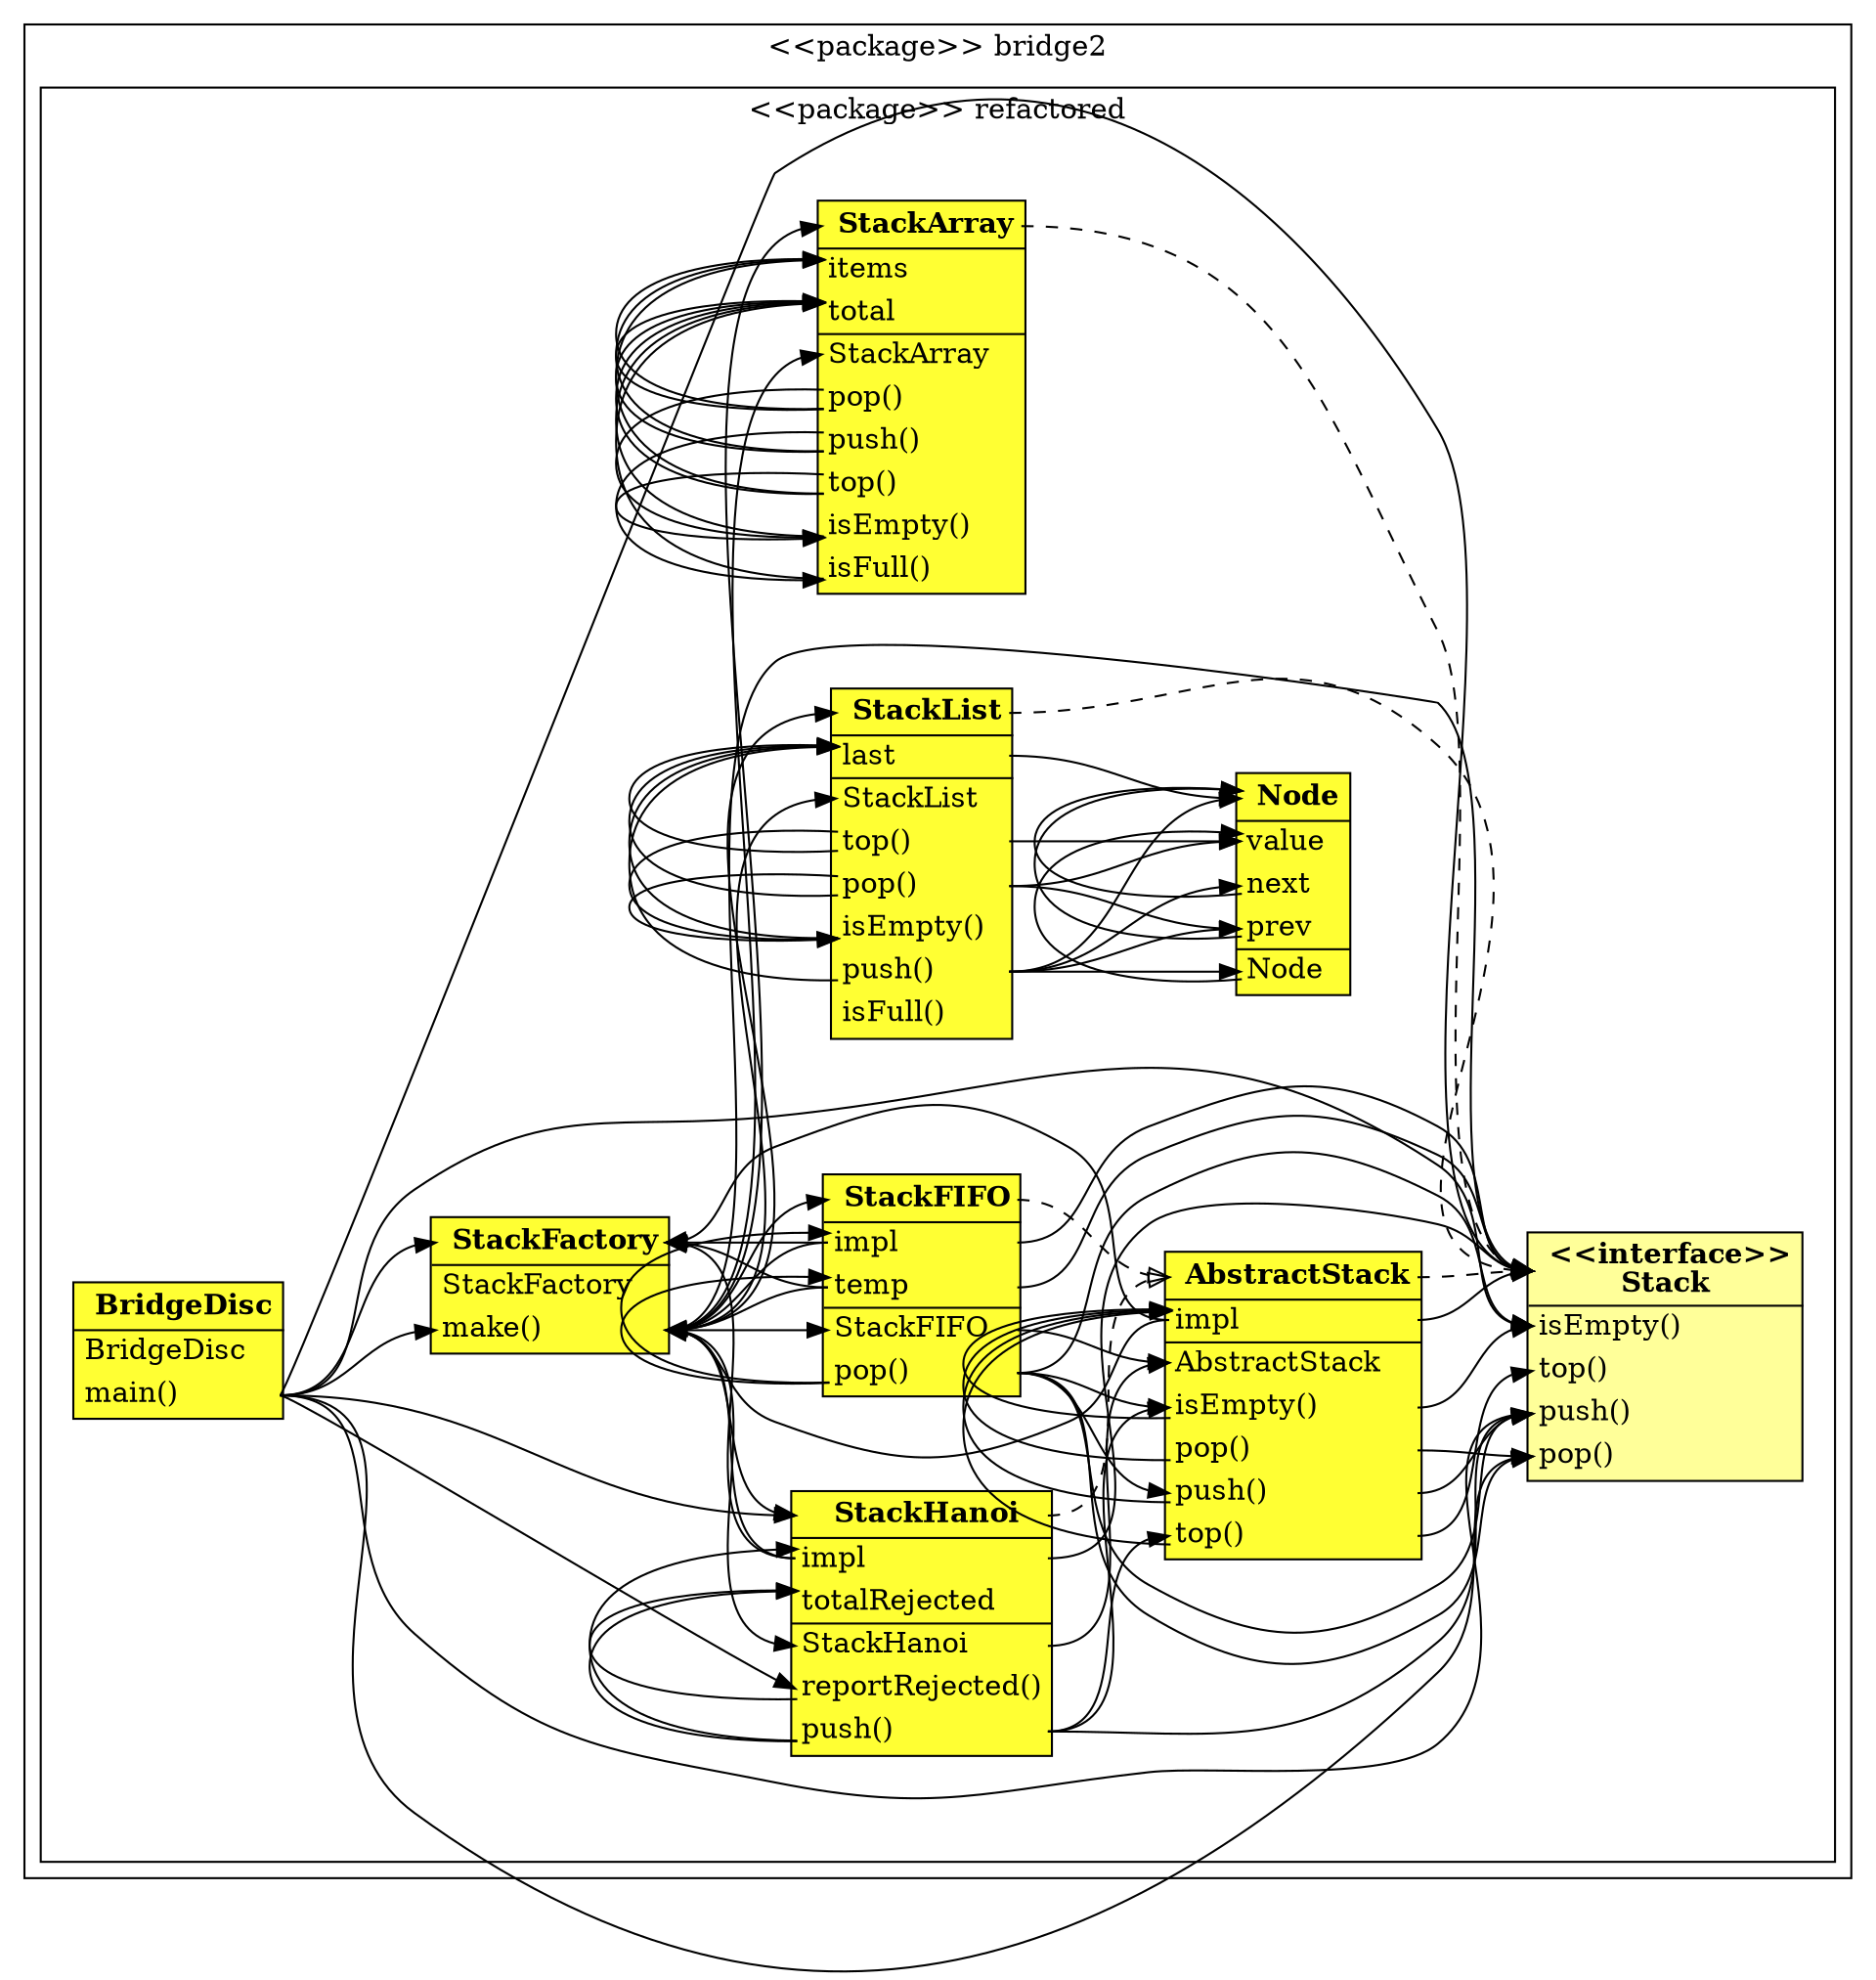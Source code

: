 digraph G {
rankdir=LR;
ranksep=equally;
compound=true;
subgraph cluster0 {
label= <<FONT COLOR="black">&lt;&lt;package&gt;&gt; bridge2</FONT>>
subgraph cluster1 {
label= <<FONT COLOR="black">&lt;&lt;package&gt;&gt; refactored</FONT>>
44 [ label = <<TABLE BGCOLOR="#FFFF33"> <TR> <TD PORT="44" BORDER="0"> <FONT COLOR="black"><B>StackFactory</B></FONT></TD></TR>
<HR/><TR><TD PORT="45" ALIGN="LEFT" BORDER="0"><FONT COLOR="black">StackFactory</FONT></TD></TR>
<TR><TD PORT="4" ALIGN="LEFT" BORDER="0"><FONT COLOR="black">make()</FONT></TD></TR>
</TABLE>>, shape = "none" ];
2 [ label = <<TABLE BGCOLOR="#FFFF99"> <TR> <TD PORT="2" BORDER="0"> <FONT COLOR="black"><B>&lt;&lt;interface&gt;&gt;<BR/>Stack</B></FONT></TD></TR>
<HR/><TR><TD PORT="13" ALIGN="LEFT" BORDER="0"><FONT COLOR="black">isEmpty()</FONT></TD></TR>
<TR><TD PORT="15" ALIGN="LEFT" BORDER="0"><FONT COLOR="black">top()</FONT></TD></TR>
<TR><TD PORT="9" ALIGN="LEFT" BORDER="0"><FONT COLOR="black">push()</FONT></TD></TR>
<TR><TD PORT="17" ALIGN="LEFT" BORDER="0"><FONT COLOR="black">pop()</FONT></TD></TR>
</TABLE>>, shape = "none" ];
36 [ label = <<TABLE BGCOLOR="#FFFF33"> <TR> <TD PORT="36" BORDER="0"> <FONT COLOR="black"><B>AbstractStack</B></FONT></TD></TR>
<HR/><TR><TD PORT="6" ALIGN="LEFT" BORDER="0"><FONT COLOR="black">impl</FONT></TD></TR>
<HR/><TR><TD PORT="37" ALIGN="LEFT" BORDER="0"><FONT COLOR="black">AbstractStack</FONT></TD></TR>
<TR><TD PORT="14" ALIGN="LEFT" BORDER="0"><FONT COLOR="black">isEmpty()</FONT></TD></TR>
<TR><TD PORT="18" ALIGN="LEFT" BORDER="0"><FONT COLOR="black">pop()</FONT></TD></TR>
<TR><TD PORT="10" ALIGN="LEFT" BORDER="0"><FONT COLOR="black">push()</FONT></TD></TR>
<TR><TD PORT="16" ALIGN="LEFT" BORDER="0"><FONT COLOR="black">top()</FONT></TD></TR>
</TABLE>>, shape = "none" ];
48 [ label = <<TABLE BGCOLOR="#FFFF33"> <TR> <TD PORT="48" BORDER="0"> <FONT COLOR="black"><B>Node</B></FONT></TD></TR>
<HR/><TR><TD PORT="51" ALIGN="LEFT" BORDER="0"><FONT COLOR="black">value</FONT></TD></TR>
<TR><TD PORT="50" ALIGN="LEFT" BORDER="0"><FONT COLOR="black">next</FONT></TD></TR>
<TR><TD PORT="49" ALIGN="LEFT" BORDER="0"><FONT COLOR="black">prev</FONT></TD></TR>
<HR/><TR><TD PORT="52" ALIGN="LEFT" BORDER="0"><FONT COLOR="black">Node</FONT></TD></TR>
</TABLE>>, shape = "none" ];
46 [ label = <<TABLE BGCOLOR="#FFFF33"> <TR> <TD PORT="46" BORDER="0"> <FONT COLOR="black"><B>BridgeDisc</B></FONT></TD></TR>
<HR/><TR><TD PORT="47" ALIGN="LEFT" BORDER="0"><FONT COLOR="black">BridgeDisc</FONT></TD></TR>
<TR><TD PORT="5" ALIGN="LEFT" BORDER="0"><FONT COLOR="black">main()</FONT></TD></TR>
</TABLE>>, shape = "none" ];
19 [ label = <<TABLE BGCOLOR="#FFFF33"> <TR> <TD PORT="19" BORDER="0"> <FONT COLOR="black"><B>StackArray</B></FONT></TD></TR>
<HR/><TR><TD PORT="20" ALIGN="LEFT" BORDER="0"><FONT COLOR="black">items</FONT></TD></TR>
<TR><TD PORT="24" ALIGN="LEFT" BORDER="0"><FONT COLOR="black">total</FONT></TD></TR>
<HR/><TR><TD PORT="27" ALIGN="LEFT" BORDER="0"><FONT COLOR="black">StackArray</FONT></TD></TR>
<TR><TD PORT="23" ALIGN="LEFT" BORDER="0"><FONT COLOR="black">pop()</FONT></TD></TR>
<TR><TD PORT="21" ALIGN="LEFT" BORDER="0"><FONT COLOR="black">push()</FONT></TD></TR>
<TR><TD PORT="22" ALIGN="LEFT" BORDER="0"><FONT COLOR="black">top()</FONT></TD></TR>
<TR><TD PORT="25" ALIGN="LEFT" BORDER="0"><FONT COLOR="black">isEmpty()</FONT></TD></TR>
<TR><TD PORT="26" ALIGN="LEFT" BORDER="0"><FONT COLOR="black">isFull()</FONT></TD></TR>
</TABLE>>, shape = "none" ];
41 [ label = <<TABLE BGCOLOR="#FFFF33"> <TR> <TD PORT="41" BORDER="0"> <FONT COLOR="black"><B>StackHanoi</B></FONT></TD></TR>
<HR/><TR><TD PORT="8" ALIGN="LEFT" BORDER="0"><FONT COLOR="black">impl</FONT></TD></TR>
<TR><TD PORT="42" ALIGN="LEFT" BORDER="0"><FONT COLOR="black">totalRejected</FONT></TD></TR>
<HR/><TR><TD PORT="38" ALIGN="LEFT" BORDER="0"><FONT COLOR="black">StackHanoi</FONT></TD></TR>
<TR><TD PORT="43" ALIGN="LEFT" BORDER="0"><FONT COLOR="black">reportRejected()</FONT></TD></TR>
<TR><TD PORT="12" ALIGN="LEFT" BORDER="0"><FONT COLOR="black">push()</FONT></TD></TR>
</TABLE>>, shape = "none" ];
40 [ label = <<TABLE BGCOLOR="#FFFF33"> <TR> <TD PORT="40" BORDER="0"> <FONT COLOR="black"><B>StackFIFO</B></FONT></TD></TR>
<HR/><TR><TD PORT="7" ALIGN="LEFT" BORDER="0"><FONT COLOR="black">impl</FONT></TD></TR>
<TR><TD PORT="3" ALIGN="LEFT" BORDER="0"><FONT COLOR="black">temp</FONT></TD></TR>
<HR/><TR><TD PORT="39" ALIGN="LEFT" BORDER="0"><FONT COLOR="black">StackFIFO</FONT></TD></TR>
<TR><TD PORT="11" ALIGN="LEFT" BORDER="0"><FONT COLOR="black">pop()</FONT></TD></TR>
</TABLE>>, shape = "none" ];
28 [ label = <<TABLE BGCOLOR="#FFFF33"> <TR> <TD PORT="28" BORDER="0"> <FONT COLOR="black"><B>StackList</B></FONT></TD></TR>
<HR/><TR><TD PORT="29" ALIGN="LEFT" BORDER="0"><FONT COLOR="black">last</FONT></TD></TR>
<HR/><TR><TD PORT="35" ALIGN="LEFT" BORDER="0"><FONT COLOR="black">StackList</FONT></TD></TR>
<TR><TD PORT="32" ALIGN="LEFT" BORDER="0"><FONT COLOR="black">top()</FONT></TD></TR>
<TR><TD PORT="33" ALIGN="LEFT" BORDER="0"><FONT COLOR="black">pop()</FONT></TD></TR>
<TR><TD PORT="31" ALIGN="LEFT" BORDER="0"><FONT COLOR="black">isEmpty()</FONT></TD></TR>
<TR><TD PORT="30" ALIGN="LEFT" BORDER="0"><FONT COLOR="black">push()</FONT></TD></TR>
<TR><TD PORT="34" ALIGN="LEFT" BORDER="0"><FONT COLOR="black">isFull()</FONT></TD></TR>
</TABLE>>, shape = "none" ];
}
}
44:4 -> 2:2 [style = solid, color = black, penwidth = 1, arrowhead = normal ];
44:4 -> 19:19 [style = solid, color = black, penwidth = 1, arrowhead = normal ];
44:4 -> 41:41 [style = solid, color = black, penwidth = 1, arrowhead = normal ];
44:4 -> 40:40 [style = solid, color = black, penwidth = 1, arrowhead = normal ];
44:4 -> 28:28 [style = solid, color = black, penwidth = 1, arrowhead = normal ];
44:4 -> 41:38 [style = solid, color = black, penwidth = 1, arrowhead = normal ];
44:4 -> 28:35 [style = solid, color = black, penwidth = 1, arrowhead = normal ];
44:4 -> 19:27 [style = solid, color = black, penwidth = 1, arrowhead = normal ];
44:4 -> 40:39 [style = solid, color = black, penwidth = 1, arrowhead = normal ];
36:16 -> 36:6 [style = solid, color = black, penwidth = 1, arrowhead = normal ];
36:16 -> 2:15 [style = solid, color = black, penwidth = 1, arrowhead = normal ];
36:10 -> 36:6 [style = solid, color = black, penwidth = 1, arrowhead = normal ];
36:10 -> 2:9 [style = solid, color = black, penwidth = 1, arrowhead = normal ];
36:18 -> 2:17 [style = solid, color = black, penwidth = 1, arrowhead = normal ];
36:18 -> 36:6 [style = solid, color = black, penwidth = 1, arrowhead = normal ];
36:6 -> 44:44 [style = solid, color = black, penwidth = 1, arrowhead = normal ];
36:6 -> 2:2 [style = solid, color = black, penwidth = 1, arrowhead = normal ];
36:6 -> 44:4 [style = solid, color = black, penwidth = 1, arrowhead = normal ];
36:14 -> 36:6 [style = solid, color = black, penwidth = 1, arrowhead = normal ];
36:14 -> 2:13 [style = solid, color = black, penwidth = 1, arrowhead = normal ];
36:36 -> 2:2 [style = dashed, color = black, penwidth = 1, arrowhead = empty ];
//36:36 -> 2:2 [style = solid, color = black, penwidth = 1, arrowhead = normal ];
48:49 -> 48:48 [style = solid, color = black, penwidth = 1, arrowhead = normal ];
48:50 -> 48:48 [style = solid, color = black, penwidth = 1, arrowhead = normal ];
48:52 -> 48:51 [style = solid, color = black, penwidth = 1, arrowhead = normal ];
46:5 -> 2:17 [style = solid, color = black, penwidth = 1, arrowhead = normal ];
46:5 -> 44:44 [style = solid, color = black, penwidth = 1, arrowhead = normal ];
46:5 -> 2:2 [style = solid, color = black, penwidth = 1, arrowhead = normal ];
46:5 -> 41:43 [style = solid, color = black, penwidth = 1, arrowhead = normal ];
46:5 -> 2:9 [style = solid, color = black, penwidth = 1, arrowhead = normal ];
46:5 -> 41:41 [style = solid, color = black, penwidth = 1, arrowhead = normal ];
46:5 -> 2:13 [style = solid, color = black, penwidth = 1, arrowhead = normal ];
46:5 -> 44:4 [style = solid, color = black, penwidth = 1, arrowhead = normal ];
19:26 -> 19:24 [style = solid, color = black, penwidth = 1, arrowhead = normal ];
19:25 -> 19:24 [style = solid, color = black, penwidth = 1, arrowhead = normal ];
19:22 -> 19:25 [style = solid, color = black, penwidth = 1, arrowhead = normal ];
19:22 -> 19:24 [style = solid, color = black, penwidth = 1, arrowhead = normal ];
19:22 -> 19:20 [style = solid, color = black, penwidth = 1, arrowhead = normal ];
19:21 -> 19:26 [style = solid, color = black, penwidth = 1, arrowhead = normal ];
19:21 -> 19:24 [style = solid, color = black, penwidth = 1, arrowhead = normal ];
19:21 -> 19:20 [style = solid, color = black, penwidth = 1, arrowhead = normal ];
19:23 -> 19:25 [style = solid, color = black, penwidth = 1, arrowhead = normal ];
19:23 -> 19:24 [style = solid, color = black, penwidth = 1, arrowhead = normal ];
19:23 -> 19:20 [style = solid, color = black, penwidth = 1, arrowhead = normal ];
19:19 -> 2:2 [style = dashed, color = black, penwidth = 1, arrowhead = empty ];
//19:19 -> 2:2 [style = solid, color = black, penwidth = 1, arrowhead = normal ];
41:12 -> 36:16 [style = solid, color = black, penwidth = 1, arrowhead = normal ];
41:12 -> 41:42 [style = solid, color = black, penwidth = 1, arrowhead = normal ];
41:12 -> 2:9 [style = solid, color = black, penwidth = 1, arrowhead = normal ];
41:12 -> 36:14 [style = solid, color = black, penwidth = 1, arrowhead = normal ];
41:12 -> 41:8 [style = solid, color = black, penwidth = 1, arrowhead = normal ];
41:43 -> 41:42 [style = solid, color = black, penwidth = 1, arrowhead = normal ];
41:38 -> 36:37 [style = solid, color = black, penwidth = 1, arrowhead = normal ];
41:8 -> 44:44 [style = solid, color = black, penwidth = 1, arrowhead = normal ];
41:8 -> 2:2 [style = solid, color = black, penwidth = 1, arrowhead = normal ];
41:8 -> 44:4 [style = solid, color = black, penwidth = 1, arrowhead = normal ];
41:41 -> 36:36 [style = dashed, color = black, penwidth = 1, arrowhead = empty ];
//41:41 -> 36:36 [style = solid, color = black, penwidth = 1, arrowhead = normal ];
40:3 -> 44:44 [style = solid, color = black, penwidth = 1, arrowhead = normal ];
40:3 -> 2:2 [style = solid, color = black, penwidth = 1, arrowhead = normal ];
40:3 -> 44:4 [style = solid, color = black, penwidth = 1, arrowhead = normal ];
40:11 -> 36:10 [style = solid, color = black, penwidth = 1, arrowhead = normal ];
40:11 -> 2:17 [style = solid, color = black, penwidth = 1, arrowhead = normal ];
40:11 -> 40:3 [style = solid, color = black, penwidth = 1, arrowhead = normal ];
40:11 -> 2:9 [style = solid, color = black, penwidth = 1, arrowhead = normal ];
40:11 -> 36:14 [style = solid, color = black, penwidth = 1, arrowhead = normal ];
40:11 -> 40:7 [style = solid, color = black, penwidth = 1, arrowhead = normal ];
40:11 -> 2:13 [style = solid, color = black, penwidth = 1, arrowhead = normal ];
40:7 -> 44:44 [style = solid, color = black, penwidth = 1, arrowhead = normal ];
40:7 -> 2:2 [style = solid, color = black, penwidth = 1, arrowhead = normal ];
40:7 -> 44:4 [style = solid, color = black, penwidth = 1, arrowhead = normal ];
40:39 -> 36:37 [style = solid, color = black, penwidth = 1, arrowhead = normal ];
40:40 -> 36:36 [style = dashed, color = black, penwidth = 1, arrowhead = empty ];
//40:40 -> 36:36 [style = solid, color = black, penwidth = 1, arrowhead = normal ];
28:30 -> 48:49 [style = solid, color = black, penwidth = 1, arrowhead = normal ];
28:30 -> 48:48 [style = solid, color = black, penwidth = 1, arrowhead = normal ];
28:30 -> 28:29 [style = solid, color = black, penwidth = 1, arrowhead = normal ];
28:30 -> 48:50 [style = solid, color = black, penwidth = 1, arrowhead = normal ];
28:30 -> 48:52 [style = solid, color = black, penwidth = 1, arrowhead = normal ];
28:31 -> 28:29 [style = solid, color = black, penwidth = 1, arrowhead = normal ];
28:29 -> 48:48 [style = solid, color = black, penwidth = 1, arrowhead = normal ];
28:33 -> 48:49 [style = solid, color = black, penwidth = 1, arrowhead = normal ];
28:33 -> 28:31 [style = solid, color = black, penwidth = 1, arrowhead = normal ];
28:33 -> 28:29 [style = solid, color = black, penwidth = 1, arrowhead = normal ];
28:33 -> 48:51 [style = solid, color = black, penwidth = 1, arrowhead = normal ];
28:32 -> 28:31 [style = solid, color = black, penwidth = 1, arrowhead = normal ];
28:32 -> 28:29 [style = solid, color = black, penwidth = 1, arrowhead = normal ];
28:32 -> 48:51 [style = solid, color = black, penwidth = 1, arrowhead = normal ];
28:28 -> 2:2 [style = dashed, color = black, penwidth = 1, arrowhead = empty ];
//28:28 -> 2:2 [style = solid, color = black, penwidth = 1, arrowhead = normal ];
}
